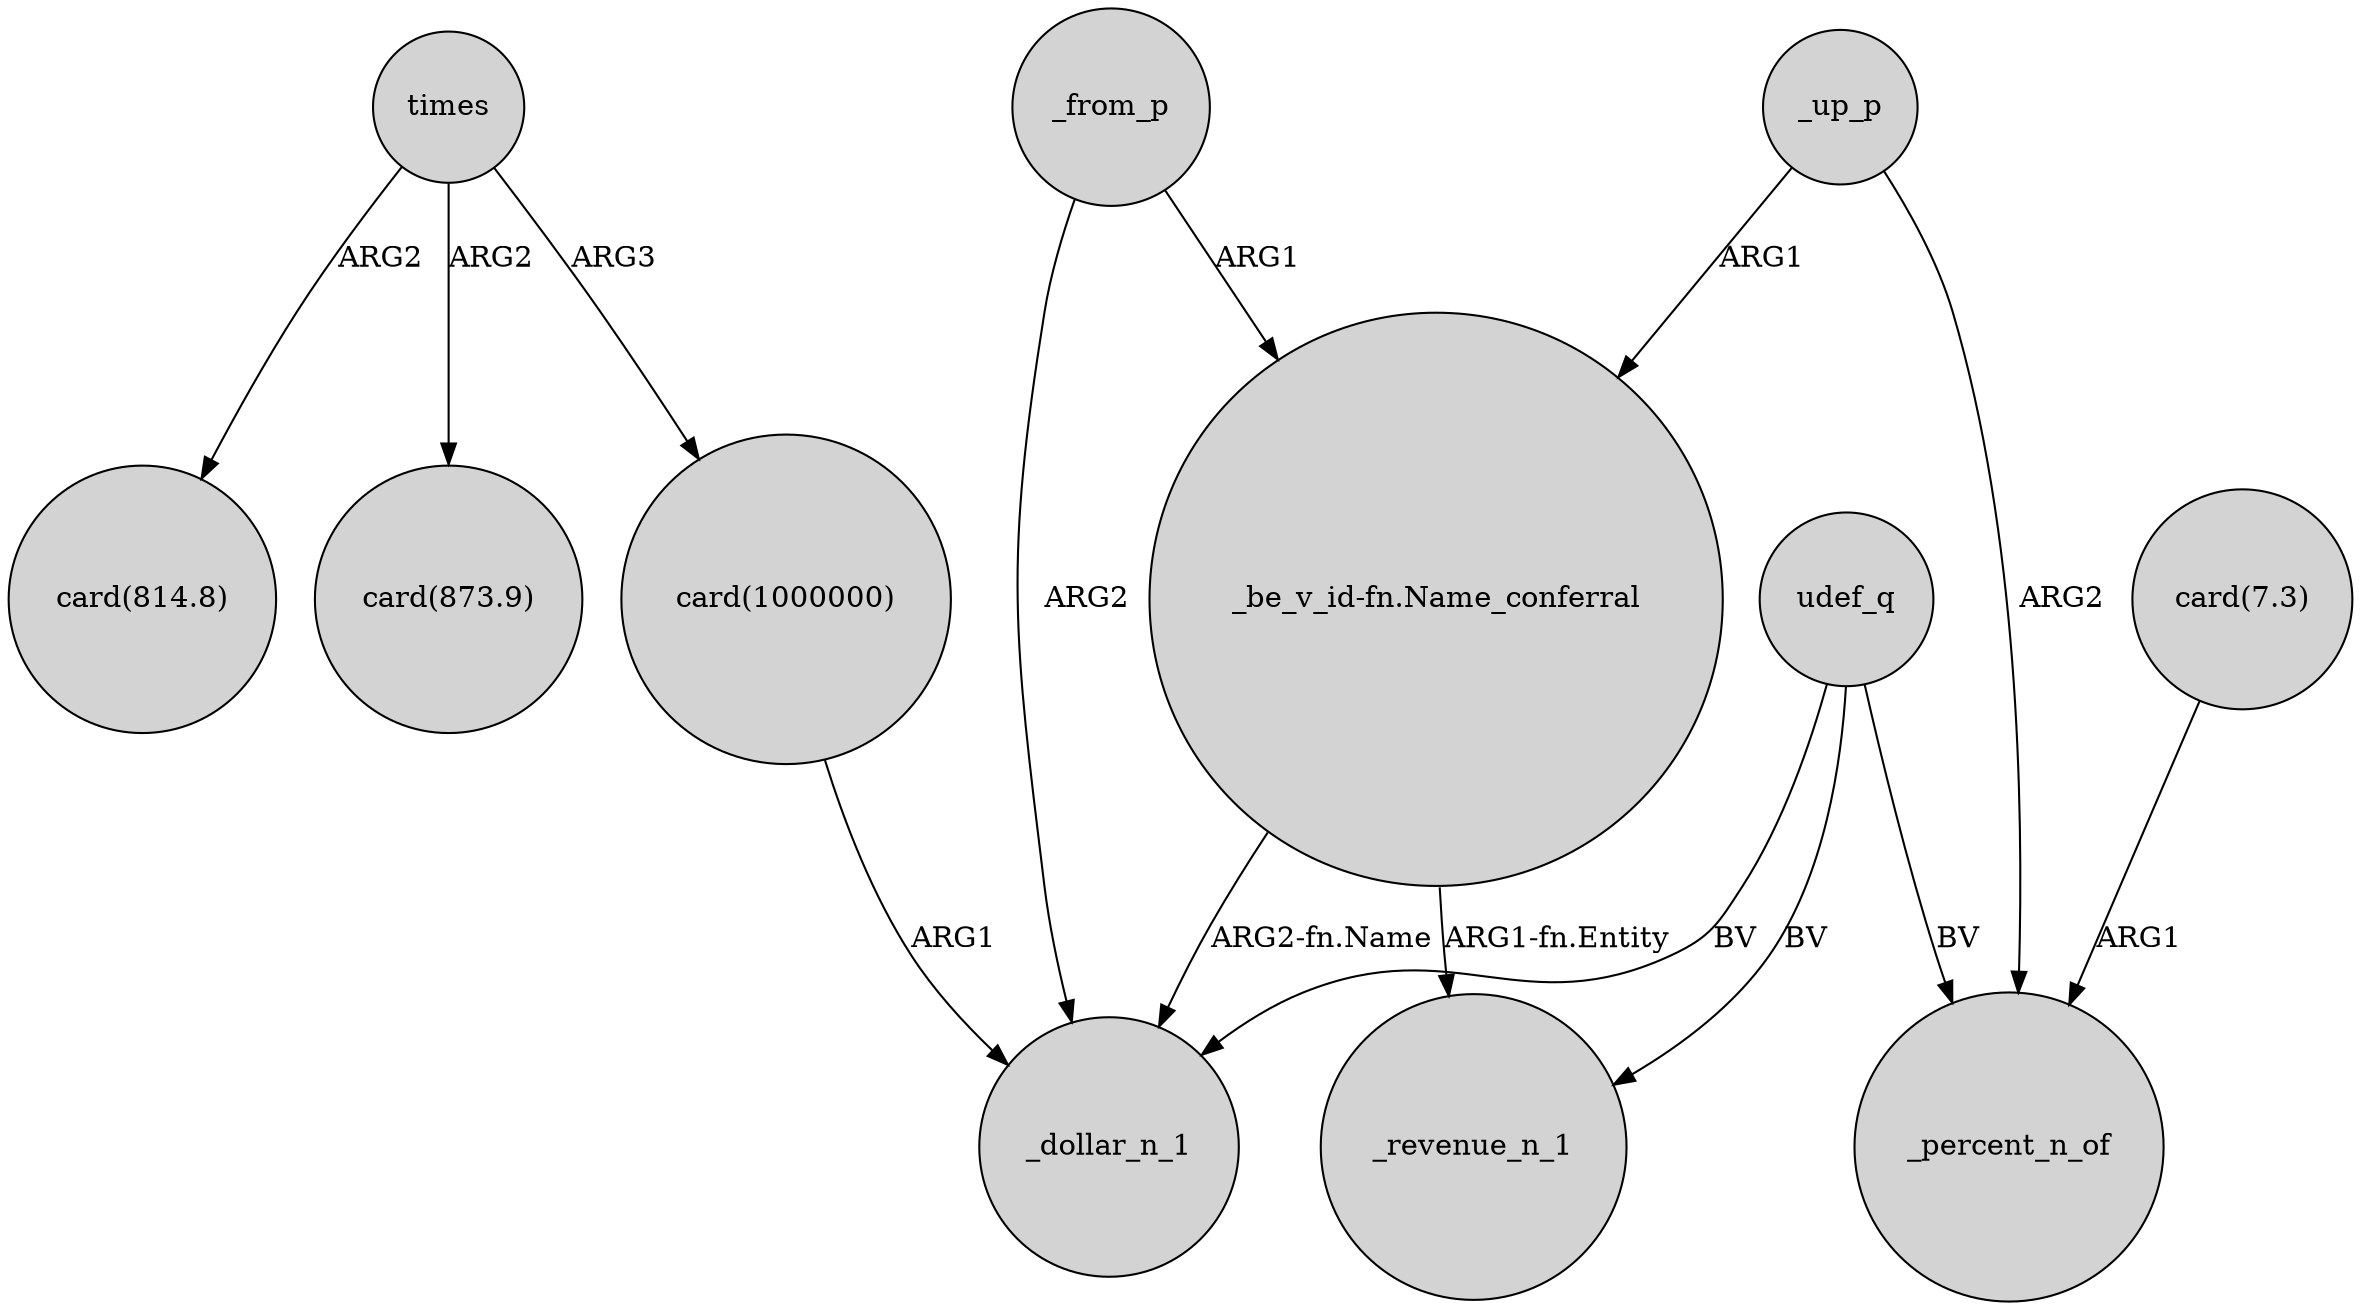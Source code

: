 digraph {
	node [shape=circle style=filled]
	times -> "card(1000000)" [label=ARG3]
	_from_p -> "_be_v_id-fn.Name_conferral" [label=ARG1]
	_up_p -> _percent_n_of [label=ARG2]
	udef_q -> _percent_n_of [label=BV]
	"_be_v_id-fn.Name_conferral" -> _revenue_n_1 [label="ARG1-fn.Entity"]
	_up_p -> "_be_v_id-fn.Name_conferral" [label=ARG1]
	udef_q -> _dollar_n_1 [label=BV]
	times -> "card(814.8)" [label=ARG2]
	times -> "card(873.9)" [label=ARG2]
	"card(1000000)" -> _dollar_n_1 [label=ARG1]
	udef_q -> _revenue_n_1 [label=BV]
	"_be_v_id-fn.Name_conferral" -> _dollar_n_1 [label="ARG2-fn.Name"]
	_from_p -> _dollar_n_1 [label=ARG2]
	"card(7.3)" -> _percent_n_of [label=ARG1]
}
